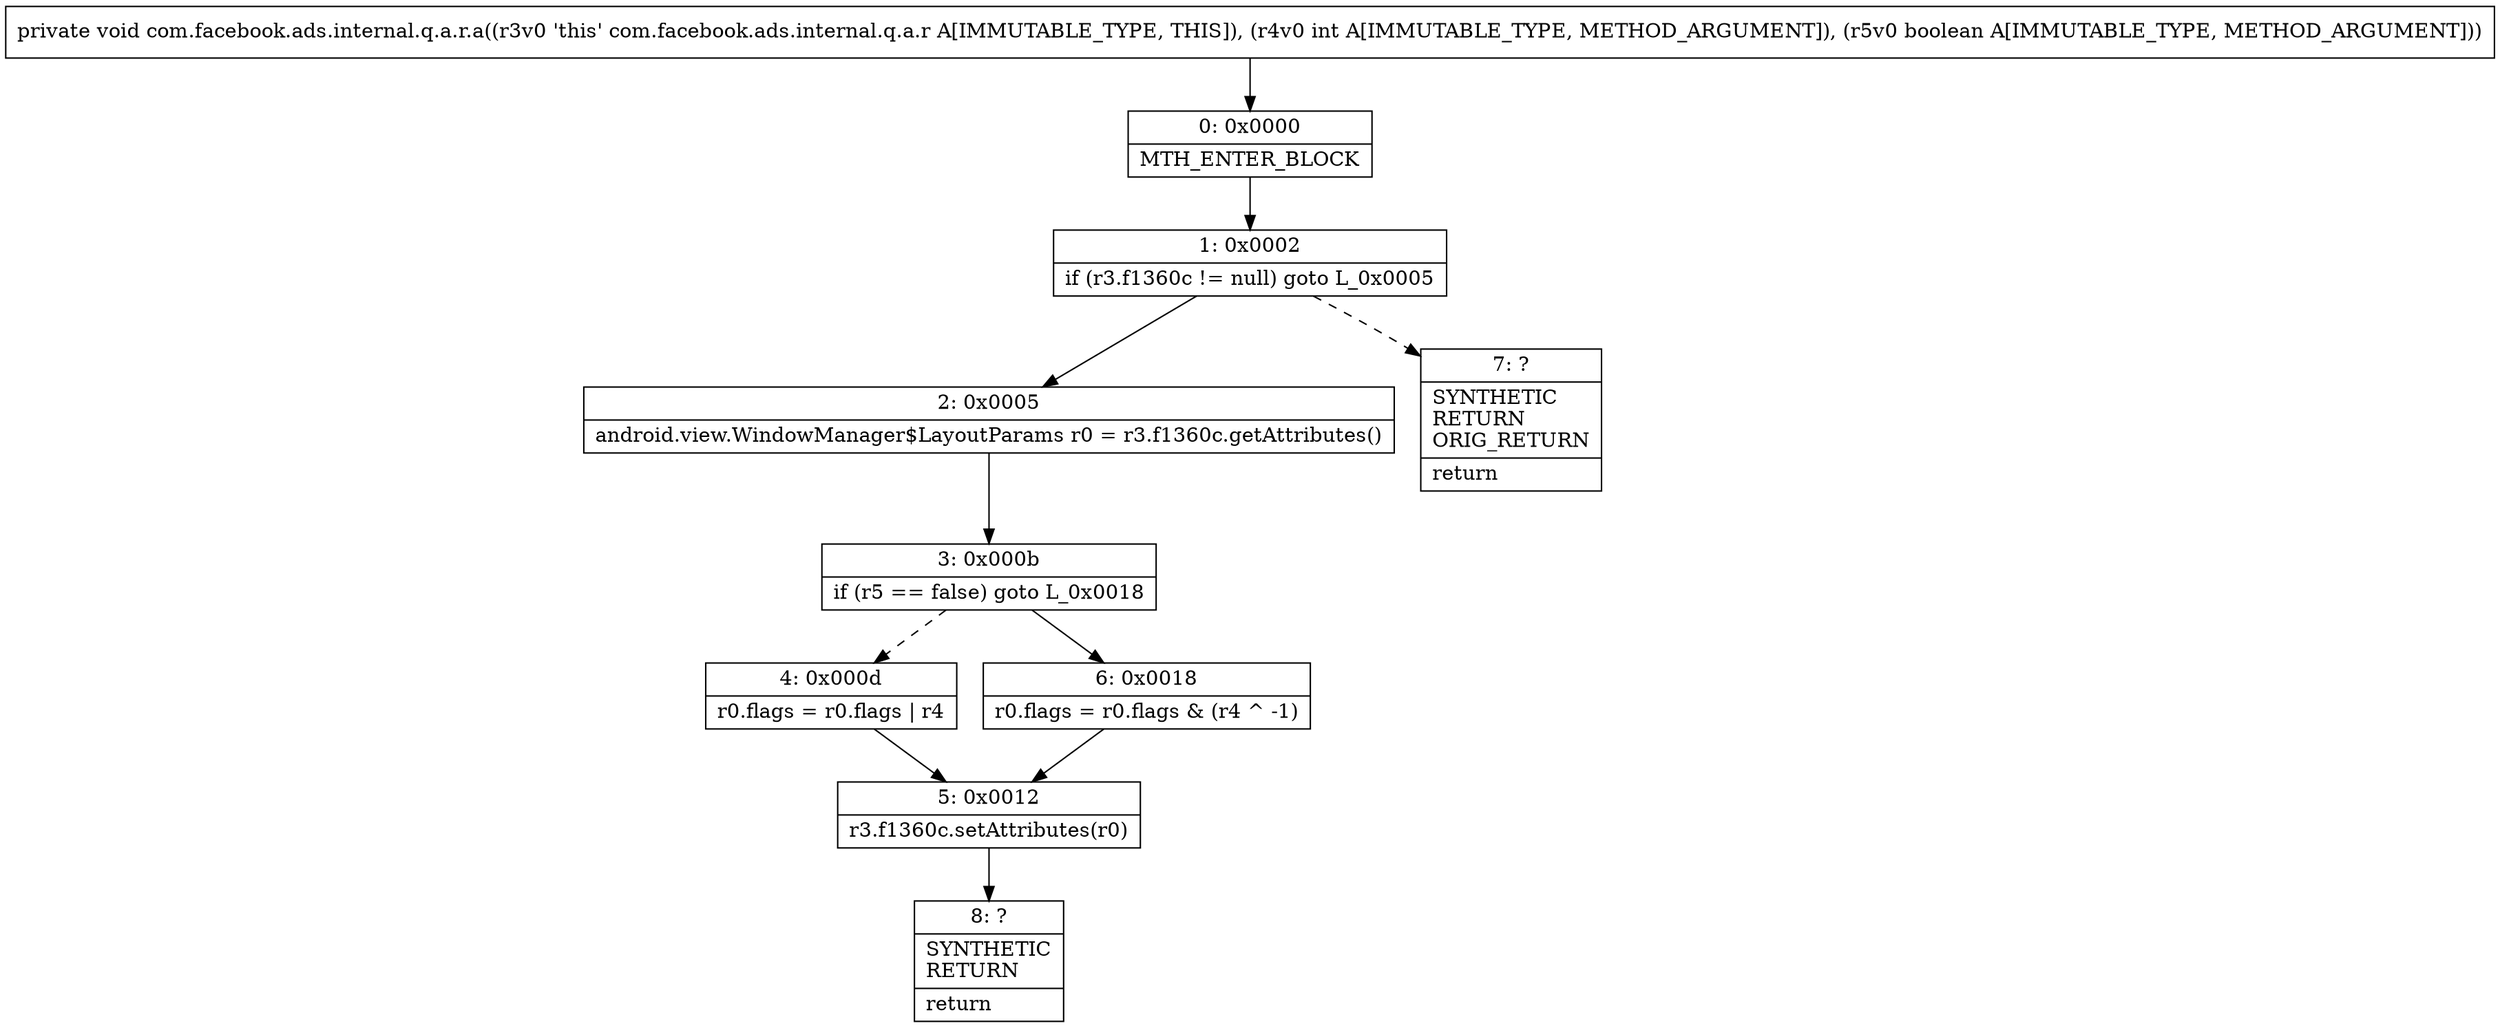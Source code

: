 digraph "CFG forcom.facebook.ads.internal.q.a.r.a(IZ)V" {
Node_0 [shape=record,label="{0\:\ 0x0000|MTH_ENTER_BLOCK\l}"];
Node_1 [shape=record,label="{1\:\ 0x0002|if (r3.f1360c != null) goto L_0x0005\l}"];
Node_2 [shape=record,label="{2\:\ 0x0005|android.view.WindowManager$LayoutParams r0 = r3.f1360c.getAttributes()\l}"];
Node_3 [shape=record,label="{3\:\ 0x000b|if (r5 == false) goto L_0x0018\l}"];
Node_4 [shape=record,label="{4\:\ 0x000d|r0.flags = r0.flags \| r4\l}"];
Node_5 [shape=record,label="{5\:\ 0x0012|r3.f1360c.setAttributes(r0)\l}"];
Node_6 [shape=record,label="{6\:\ 0x0018|r0.flags = r0.flags & (r4 ^ \-1)\l}"];
Node_7 [shape=record,label="{7\:\ ?|SYNTHETIC\lRETURN\lORIG_RETURN\l|return\l}"];
Node_8 [shape=record,label="{8\:\ ?|SYNTHETIC\lRETURN\l|return\l}"];
MethodNode[shape=record,label="{private void com.facebook.ads.internal.q.a.r.a((r3v0 'this' com.facebook.ads.internal.q.a.r A[IMMUTABLE_TYPE, THIS]), (r4v0 int A[IMMUTABLE_TYPE, METHOD_ARGUMENT]), (r5v0 boolean A[IMMUTABLE_TYPE, METHOD_ARGUMENT])) }"];
MethodNode -> Node_0;
Node_0 -> Node_1;
Node_1 -> Node_2;
Node_1 -> Node_7[style=dashed];
Node_2 -> Node_3;
Node_3 -> Node_4[style=dashed];
Node_3 -> Node_6;
Node_4 -> Node_5;
Node_5 -> Node_8;
Node_6 -> Node_5;
}

